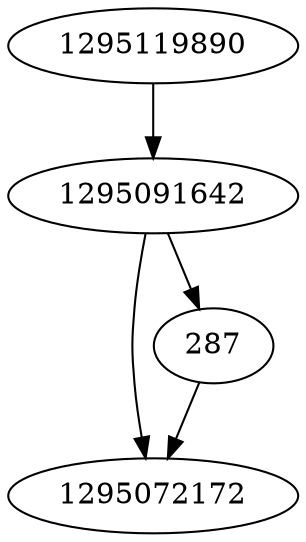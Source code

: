 strict digraph  {
1295091642;
1295119890;
1295072172;
287;
1295091642 -> 287;
1295091642 -> 1295072172;
1295119890 -> 1295091642;
287 -> 1295072172;
}
